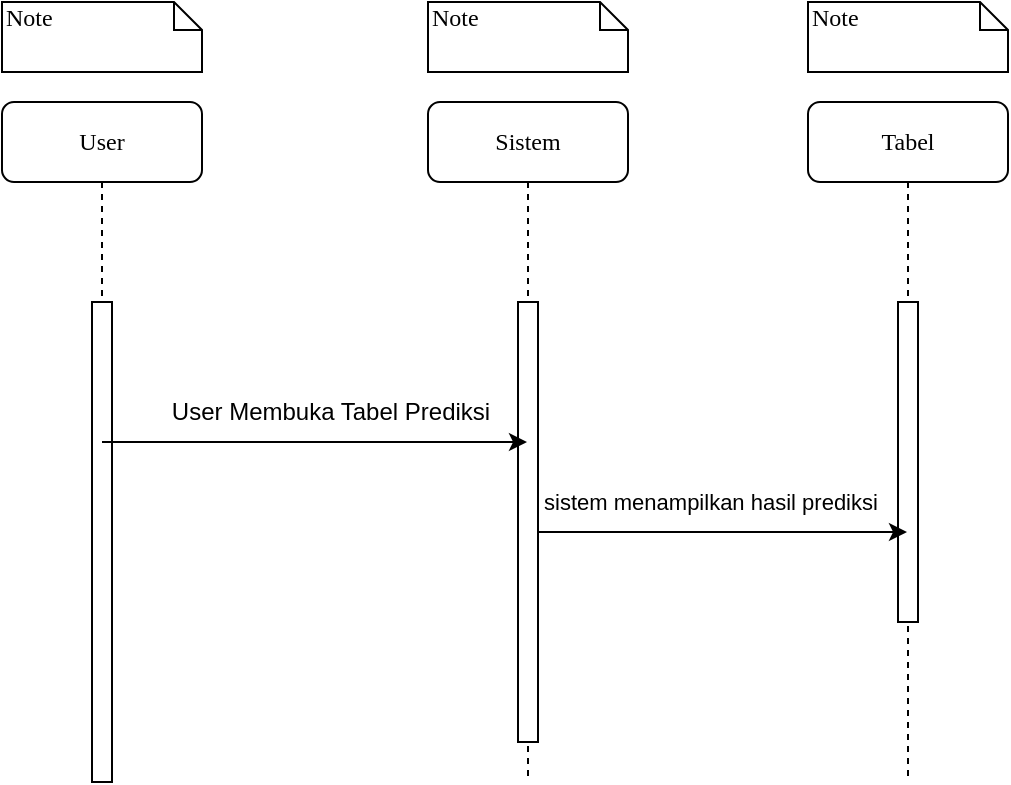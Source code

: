 <mxfile version="20.8.5" type="device"><diagram id="EL2EQxIEMldFm2dB1kpP" name="Page-1"><mxGraphModel dx="1130" dy="513" grid="1" gridSize="10" guides="1" tooltips="1" connect="1" arrows="1" fold="1" page="1" pageScale="1" pageWidth="850" pageHeight="1100" math="0" shadow="0"><root><mxCell id="0"/><mxCell id="1" parent="0"/><mxCell id="PvNryVpHktWgMiP9Oq4J-1" value="&lt;div&gt;Sistem&lt;/div&gt;" style="shape=umlLifeline;perimeter=lifelinePerimeter;whiteSpace=wrap;html=1;container=1;collapsible=0;recursiveResize=0;outlineConnect=0;rounded=1;shadow=0;comic=0;labelBackgroundColor=none;strokeWidth=1;fontFamily=Verdana;fontSize=12;align=center;" vertex="1" parent="1"><mxGeometry x="330" y="80" width="100" height="340" as="geometry"/></mxCell><mxCell id="PvNryVpHktWgMiP9Oq4J-2" value="" style="html=1;points=[];perimeter=orthogonalPerimeter;rounded=0;shadow=0;comic=0;labelBackgroundColor=none;strokeWidth=1;fontFamily=Verdana;fontSize=12;align=center;" vertex="1" parent="PvNryVpHktWgMiP9Oq4J-1"><mxGeometry x="45" y="100" width="10" height="220" as="geometry"/></mxCell><mxCell id="PvNryVpHktWgMiP9Oq4J-3" value="User" style="shape=umlLifeline;perimeter=lifelinePerimeter;whiteSpace=wrap;html=1;container=1;collapsible=0;recursiveResize=0;outlineConnect=0;rounded=1;shadow=0;comic=0;labelBackgroundColor=none;strokeWidth=1;fontFamily=Verdana;fontSize=12;align=center;" vertex="1" parent="1"><mxGeometry x="117" y="80" width="100" height="340" as="geometry"/></mxCell><mxCell id="PvNryVpHktWgMiP9Oq4J-4" value="" style="html=1;points=[];perimeter=orthogonalPerimeter;rounded=0;shadow=0;comic=0;labelBackgroundColor=none;strokeWidth=1;fontFamily=Verdana;fontSize=12;align=center;" vertex="1" parent="PvNryVpHktWgMiP9Oq4J-3"><mxGeometry x="45" y="100" width="10" height="240" as="geometry"/></mxCell><mxCell id="PvNryVpHktWgMiP9Oq4J-6" value="Note" style="shape=note;whiteSpace=wrap;html=1;size=14;verticalAlign=top;align=left;spacingTop=-6;rounded=0;shadow=0;comic=0;labelBackgroundColor=none;strokeWidth=1;fontFamily=Verdana;fontSize=12" vertex="1" parent="1"><mxGeometry x="117" y="30" width="100" height="35" as="geometry"/></mxCell><mxCell id="PvNryVpHktWgMiP9Oq4J-7" value="Note" style="shape=note;whiteSpace=wrap;html=1;size=14;verticalAlign=top;align=left;spacingTop=-6;rounded=0;shadow=0;comic=0;labelBackgroundColor=none;strokeWidth=1;fontFamily=Verdana;fontSize=12" vertex="1" parent="1"><mxGeometry x="330" y="30" width="100" height="35" as="geometry"/></mxCell><mxCell id="PvNryVpHktWgMiP9Oq4J-8" value="Tabel" style="shape=umlLifeline;perimeter=lifelinePerimeter;whiteSpace=wrap;html=1;container=1;collapsible=0;recursiveResize=0;outlineConnect=0;rounded=1;shadow=0;comic=0;labelBackgroundColor=none;strokeWidth=1;fontFamily=Verdana;fontSize=12;align=center;" vertex="1" parent="1"><mxGeometry x="520" y="80" width="100" height="340" as="geometry"/></mxCell><mxCell id="PvNryVpHktWgMiP9Oq4J-9" value="" style="html=1;points=[];perimeter=orthogonalPerimeter;rounded=0;shadow=0;comic=0;labelBackgroundColor=none;strokeWidth=1;fontFamily=Verdana;fontSize=12;align=center;" vertex="1" parent="PvNryVpHktWgMiP9Oq4J-8"><mxGeometry x="45" y="100" width="10" height="160" as="geometry"/></mxCell><mxCell id="PvNryVpHktWgMiP9Oq4J-10" value="Note" style="shape=note;whiteSpace=wrap;html=1;size=14;verticalAlign=top;align=left;spacingTop=-6;rounded=0;shadow=0;comic=0;labelBackgroundColor=none;strokeWidth=1;fontFamily=Verdana;fontSize=12" vertex="1" parent="1"><mxGeometry x="520" y="30" width="100" height="35" as="geometry"/></mxCell><mxCell id="PvNryVpHktWgMiP9Oq4J-11" style="edgeStyle=orthogonalEdgeStyle;rounded=0;orthogonalLoop=1;jettySize=auto;html=1;" edge="1" parent="1" source="PvNryVpHktWgMiP9Oq4J-2" target="PvNryVpHktWgMiP9Oq4J-8"><mxGeometry relative="1" as="geometry"><Array as="points"><mxPoint x="510" y="295"/><mxPoint x="510" y="295"/></Array></mxGeometry></mxCell><mxCell id="PvNryVpHktWgMiP9Oq4J-12" value="sistem menampilkan hasil prediksi" style="edgeLabel;html=1;align=center;verticalAlign=middle;resizable=0;points=[];" connectable="0" vertex="1" parent="PvNryVpHktWgMiP9Oq4J-11"><mxGeometry x="-0.205" y="1" relative="1" as="geometry"><mxPoint x="12" y="-14" as="offset"/></mxGeometry></mxCell><mxCell id="PvNryVpHktWgMiP9Oq4J-14" value="" style="endArrow=classic;html=1;rounded=0;" edge="1" parent="1" source="PvNryVpHktWgMiP9Oq4J-3" target="PvNryVpHktWgMiP9Oq4J-1"><mxGeometry width="50" height="50" relative="1" as="geometry"><mxPoint x="190" y="220" as="sourcePoint"/><mxPoint x="240" y="170" as="targetPoint"/></mxGeometry></mxCell><mxCell id="PvNryVpHktWgMiP9Oq4J-15" value="User Membuka Tabel Prediksi" style="text;html=1;strokeColor=none;fillColor=none;align=center;verticalAlign=middle;whiteSpace=wrap;rounded=0;" vertex="1" parent="1"><mxGeometry x="190" y="220" width="183" height="30" as="geometry"/></mxCell></root></mxGraphModel></diagram></mxfile>